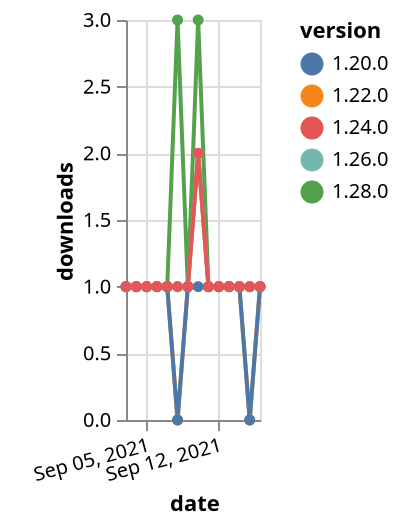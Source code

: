 {"$schema": "https://vega.github.io/schema/vega-lite/v5.json", "description": "A simple bar chart with embedded data.", "data": {"values": [{"date": "2021-09-03", "total": 180, "delta": 1, "version": "1.22.0"}, {"date": "2021-09-04", "total": 181, "delta": 1, "version": "1.22.0"}, {"date": "2021-09-05", "total": 182, "delta": 1, "version": "1.22.0"}, {"date": "2021-09-06", "total": 183, "delta": 1, "version": "1.22.0"}, {"date": "2021-09-07", "total": 184, "delta": 1, "version": "1.22.0"}, {"date": "2021-09-08", "total": 184, "delta": 0, "version": "1.22.0"}, {"date": "2021-09-09", "total": 185, "delta": 1, "version": "1.22.0"}, {"date": "2021-09-10", "total": 187, "delta": 2, "version": "1.22.0"}, {"date": "2021-09-11", "total": 188, "delta": 1, "version": "1.22.0"}, {"date": "2021-09-12", "total": 189, "delta": 1, "version": "1.22.0"}, {"date": "2021-09-13", "total": 190, "delta": 1, "version": "1.22.0"}, {"date": "2021-09-14", "total": 191, "delta": 1, "version": "1.22.0"}, {"date": "2021-09-15", "total": 191, "delta": 0, "version": "1.22.0"}, {"date": "2021-09-16", "total": 192, "delta": 1, "version": "1.22.0"}, {"date": "2021-09-03", "total": 165, "delta": 1, "version": "1.28.0"}, {"date": "2021-09-04", "total": 166, "delta": 1, "version": "1.28.0"}, {"date": "2021-09-05", "total": 167, "delta": 1, "version": "1.28.0"}, {"date": "2021-09-06", "total": 168, "delta": 1, "version": "1.28.0"}, {"date": "2021-09-07", "total": 169, "delta": 1, "version": "1.28.0"}, {"date": "2021-09-08", "total": 172, "delta": 3, "version": "1.28.0"}, {"date": "2021-09-09", "total": 173, "delta": 1, "version": "1.28.0"}, {"date": "2021-09-10", "total": 176, "delta": 3, "version": "1.28.0"}, {"date": "2021-09-11", "total": 177, "delta": 1, "version": "1.28.0"}, {"date": "2021-09-12", "total": 178, "delta": 1, "version": "1.28.0"}, {"date": "2021-09-13", "total": 179, "delta": 1, "version": "1.28.0"}, {"date": "2021-09-14", "total": 180, "delta": 1, "version": "1.28.0"}, {"date": "2021-09-15", "total": 181, "delta": 1, "version": "1.28.0"}, {"date": "2021-09-16", "total": 182, "delta": 1, "version": "1.28.0"}, {"date": "2021-09-03", "total": 144, "delta": 1, "version": "1.26.0"}, {"date": "2021-09-04", "total": 145, "delta": 1, "version": "1.26.0"}, {"date": "2021-09-05", "total": 146, "delta": 1, "version": "1.26.0"}, {"date": "2021-09-06", "total": 147, "delta": 1, "version": "1.26.0"}, {"date": "2021-09-07", "total": 148, "delta": 1, "version": "1.26.0"}, {"date": "2021-09-08", "total": 149, "delta": 1, "version": "1.26.0"}, {"date": "2021-09-09", "total": 150, "delta": 1, "version": "1.26.0"}, {"date": "2021-09-10", "total": 152, "delta": 2, "version": "1.26.0"}, {"date": "2021-09-11", "total": 153, "delta": 1, "version": "1.26.0"}, {"date": "2021-09-12", "total": 154, "delta": 1, "version": "1.26.0"}, {"date": "2021-09-13", "total": 155, "delta": 1, "version": "1.26.0"}, {"date": "2021-09-14", "total": 156, "delta": 1, "version": "1.26.0"}, {"date": "2021-09-15", "total": 157, "delta": 1, "version": "1.26.0"}, {"date": "2021-09-16", "total": 158, "delta": 1, "version": "1.26.0"}, {"date": "2021-09-03", "total": 209, "delta": 1, "version": "1.20.0"}, {"date": "2021-09-04", "total": 210, "delta": 1, "version": "1.20.0"}, {"date": "2021-09-05", "total": 211, "delta": 1, "version": "1.20.0"}, {"date": "2021-09-06", "total": 212, "delta": 1, "version": "1.20.0"}, {"date": "2021-09-07", "total": 213, "delta": 1, "version": "1.20.0"}, {"date": "2021-09-08", "total": 213, "delta": 0, "version": "1.20.0"}, {"date": "2021-09-09", "total": 214, "delta": 1, "version": "1.20.0"}, {"date": "2021-09-10", "total": 215, "delta": 1, "version": "1.20.0"}, {"date": "2021-09-11", "total": 216, "delta": 1, "version": "1.20.0"}, {"date": "2021-09-12", "total": 217, "delta": 1, "version": "1.20.0"}, {"date": "2021-09-13", "total": 218, "delta": 1, "version": "1.20.0"}, {"date": "2021-09-14", "total": 219, "delta": 1, "version": "1.20.0"}, {"date": "2021-09-15", "total": 219, "delta": 0, "version": "1.20.0"}, {"date": "2021-09-16", "total": 220, "delta": 1, "version": "1.20.0"}, {"date": "2021-09-03", "total": 168, "delta": 1, "version": "1.24.0"}, {"date": "2021-09-04", "total": 169, "delta": 1, "version": "1.24.0"}, {"date": "2021-09-05", "total": 170, "delta": 1, "version": "1.24.0"}, {"date": "2021-09-06", "total": 171, "delta": 1, "version": "1.24.0"}, {"date": "2021-09-07", "total": 172, "delta": 1, "version": "1.24.0"}, {"date": "2021-09-08", "total": 173, "delta": 1, "version": "1.24.0"}, {"date": "2021-09-09", "total": 174, "delta": 1, "version": "1.24.0"}, {"date": "2021-09-10", "total": 176, "delta": 2, "version": "1.24.0"}, {"date": "2021-09-11", "total": 177, "delta": 1, "version": "1.24.0"}, {"date": "2021-09-12", "total": 178, "delta": 1, "version": "1.24.0"}, {"date": "2021-09-13", "total": 179, "delta": 1, "version": "1.24.0"}, {"date": "2021-09-14", "total": 180, "delta": 1, "version": "1.24.0"}, {"date": "2021-09-15", "total": 181, "delta": 1, "version": "1.24.0"}, {"date": "2021-09-16", "total": 182, "delta": 1, "version": "1.24.0"}]}, "width": "container", "mark": {"type": "line", "point": {"filled": true}}, "encoding": {"x": {"field": "date", "type": "temporal", "timeUnit": "yearmonthdate", "title": "date", "axis": {"labelAngle": -15}}, "y": {"field": "delta", "type": "quantitative", "title": "downloads"}, "color": {"field": "version", "type": "nominal"}, "tooltip": {"field": "delta"}}}